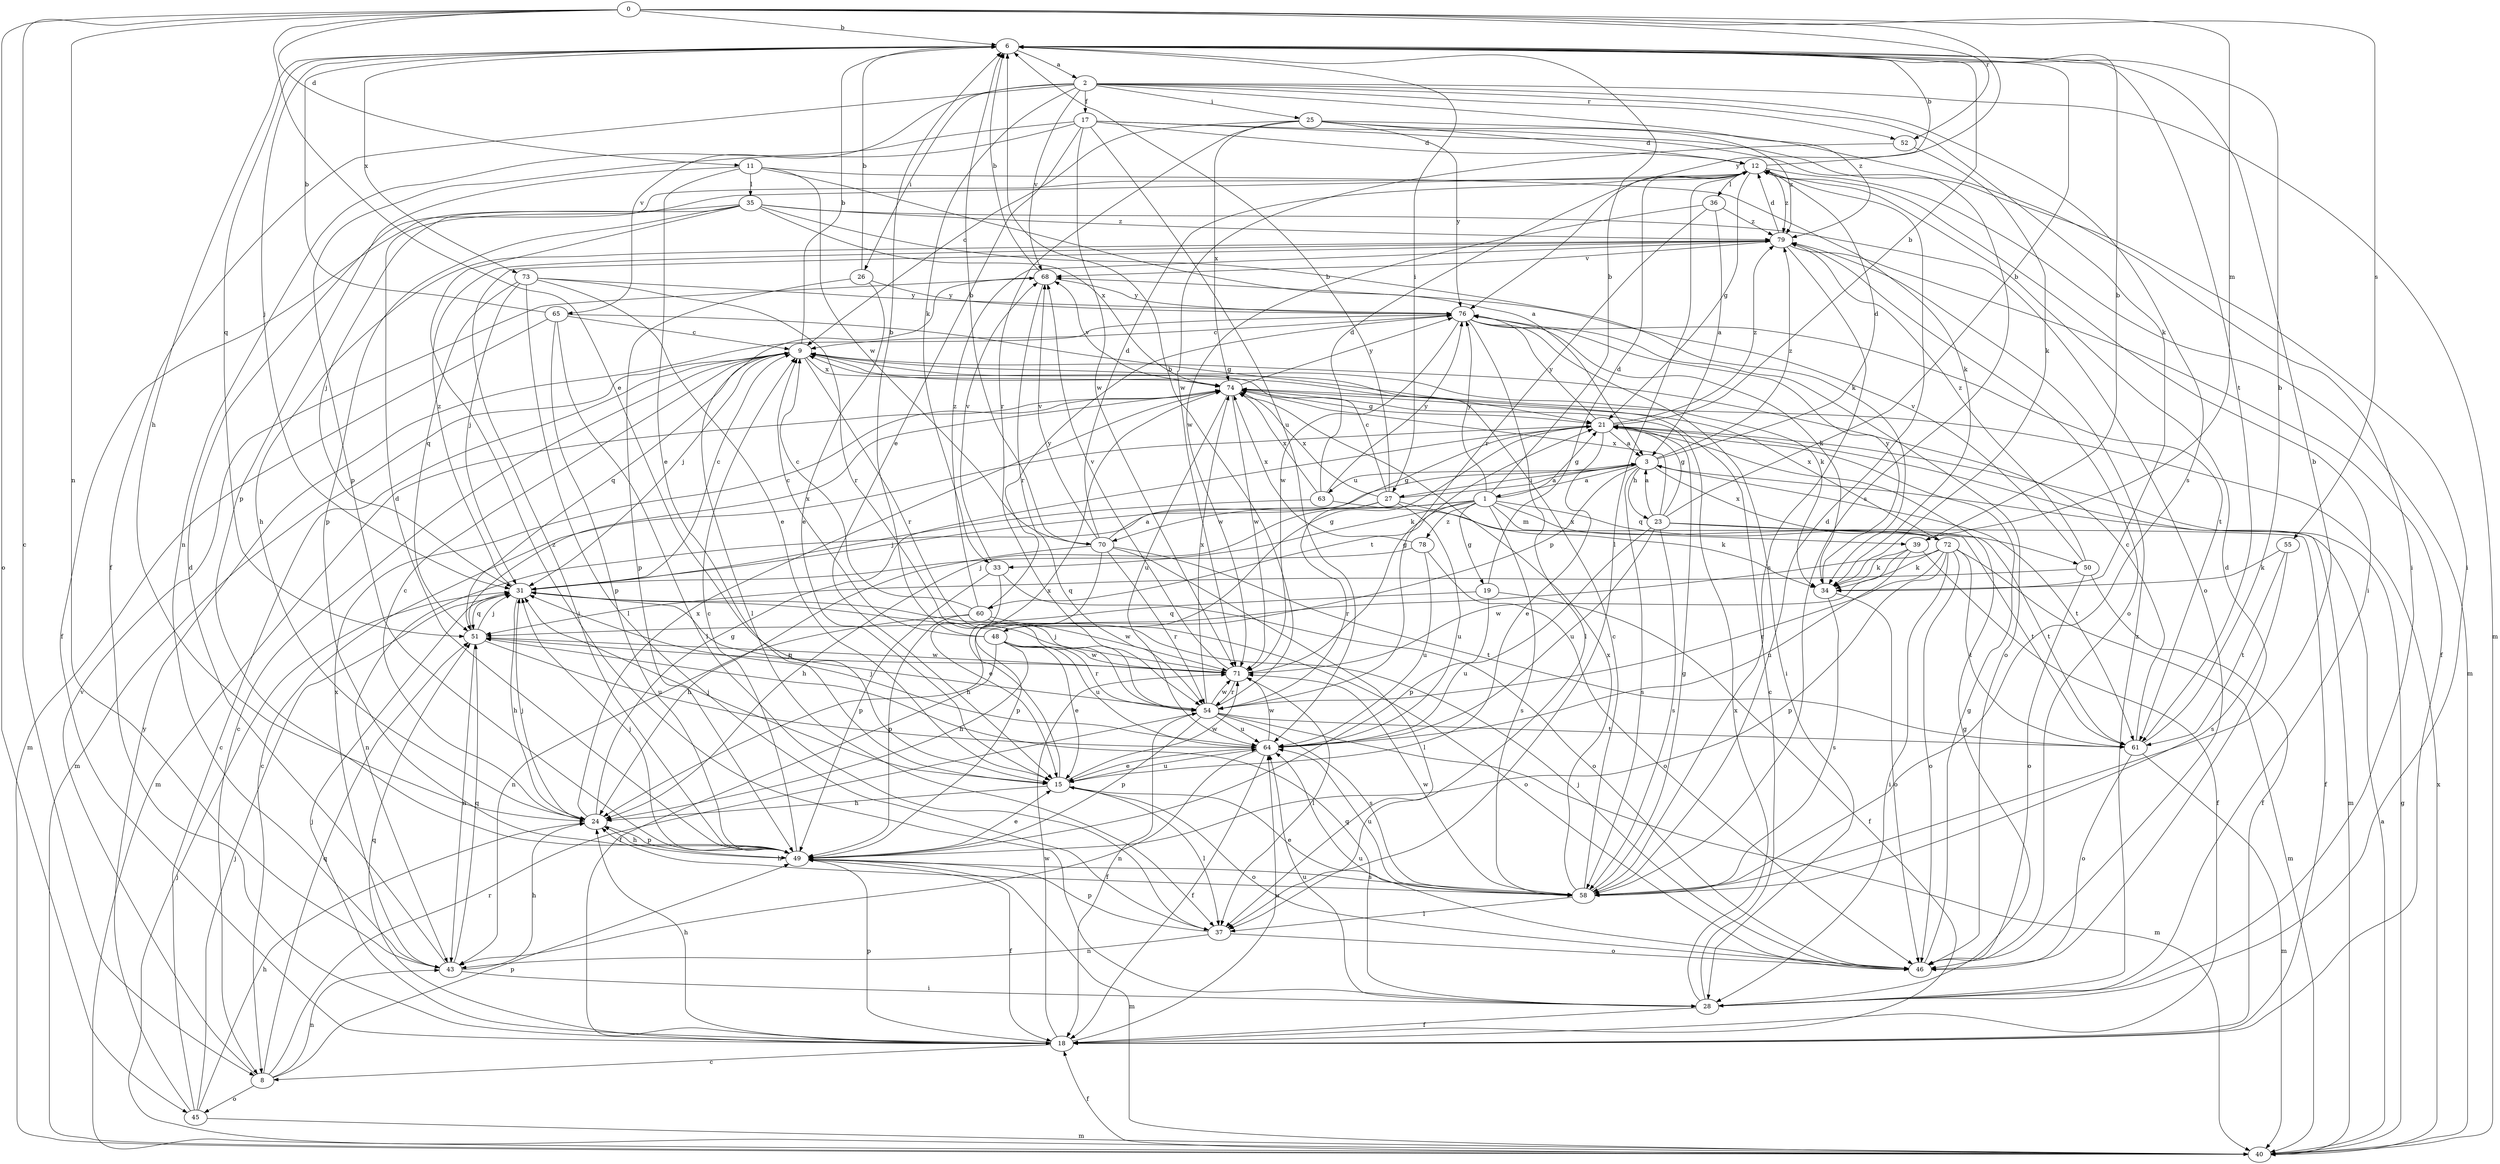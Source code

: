strict digraph  {
0;
1;
2;
3;
6;
8;
9;
11;
12;
15;
17;
18;
19;
21;
23;
24;
25;
26;
27;
28;
31;
33;
34;
35;
36;
37;
39;
40;
43;
45;
46;
48;
49;
50;
51;
52;
54;
55;
58;
60;
61;
63;
64;
65;
68;
70;
71;
72;
73;
74;
76;
78;
79;
0 -> 6  [label=b];
0 -> 8  [label=c];
0 -> 11  [label=d];
0 -> 15  [label=e];
0 -> 39  [label=m];
0 -> 43  [label=n];
0 -> 45  [label=o];
0 -> 52  [label=r];
0 -> 55  [label=s];
0 -> 76  [label=y];
1 -> 6  [label=b];
1 -> 19  [label=g];
1 -> 21  [label=g];
1 -> 33  [label=k];
1 -> 39  [label=m];
1 -> 43  [label=n];
1 -> 50  [label=q];
1 -> 58  [label=s];
1 -> 60  [label=t];
1 -> 70  [label=w];
1 -> 72  [label=x];
1 -> 76  [label=y];
1 -> 78  [label=z];
2 -> 17  [label=f];
2 -> 18  [label=f];
2 -> 25  [label=i];
2 -> 26  [label=i];
2 -> 33  [label=k];
2 -> 34  [label=k];
2 -> 40  [label=m];
2 -> 52  [label=r];
2 -> 58  [label=s];
2 -> 65  [label=v];
2 -> 68  [label=v];
2 -> 79  [label=z];
3 -> 1  [label=a];
3 -> 12  [label=d];
3 -> 23  [label=h];
3 -> 27  [label=i];
3 -> 48  [label=p];
3 -> 58  [label=s];
3 -> 61  [label=t];
3 -> 63  [label=u];
3 -> 72  [label=x];
3 -> 79  [label=z];
6 -> 2  [label=a];
6 -> 24  [label=h];
6 -> 27  [label=i];
6 -> 31  [label=j];
6 -> 51  [label=q];
6 -> 61  [label=t];
6 -> 73  [label=x];
8 -> 43  [label=n];
8 -> 45  [label=o];
8 -> 49  [label=p];
8 -> 51  [label=q];
8 -> 54  [label=r];
8 -> 68  [label=v];
9 -> 6  [label=b];
9 -> 8  [label=c];
9 -> 31  [label=j];
9 -> 34  [label=k];
9 -> 40  [label=m];
9 -> 51  [label=q];
9 -> 54  [label=r];
9 -> 74  [label=x];
11 -> 3  [label=a];
11 -> 15  [label=e];
11 -> 34  [label=k];
11 -> 35  [label=l];
11 -> 49  [label=p];
11 -> 70  [label=w];
12 -> 6  [label=b];
12 -> 21  [label=g];
12 -> 28  [label=i];
12 -> 36  [label=l];
12 -> 37  [label=l];
12 -> 40  [label=m];
12 -> 79  [label=z];
15 -> 24  [label=h];
15 -> 31  [label=j];
15 -> 37  [label=l];
15 -> 46  [label=o];
15 -> 64  [label=u];
15 -> 71  [label=w];
15 -> 74  [label=x];
17 -> 12  [label=d];
17 -> 15  [label=e];
17 -> 28  [label=i];
17 -> 43  [label=n];
17 -> 49  [label=p];
17 -> 58  [label=s];
17 -> 64  [label=u];
17 -> 71  [label=w];
18 -> 8  [label=c];
18 -> 24  [label=h];
18 -> 31  [label=j];
18 -> 49  [label=p];
18 -> 51  [label=q];
18 -> 64  [label=u];
18 -> 71  [label=w];
19 -> 12  [label=d];
19 -> 18  [label=f];
19 -> 51  [label=q];
19 -> 64  [label=u];
21 -> 3  [label=a];
21 -> 6  [label=b];
21 -> 8  [label=c];
21 -> 15  [label=e];
21 -> 40  [label=m];
21 -> 76  [label=y];
21 -> 79  [label=z];
23 -> 3  [label=a];
23 -> 6  [label=b];
23 -> 18  [label=f];
23 -> 21  [label=g];
23 -> 49  [label=p];
23 -> 58  [label=s];
23 -> 61  [label=t];
23 -> 64  [label=u];
23 -> 74  [label=x];
24 -> 9  [label=c];
24 -> 21  [label=g];
24 -> 31  [label=j];
24 -> 49  [label=p];
24 -> 74  [label=x];
25 -> 9  [label=c];
25 -> 12  [label=d];
25 -> 28  [label=i];
25 -> 54  [label=r];
25 -> 74  [label=x];
25 -> 76  [label=y];
25 -> 79  [label=z];
26 -> 6  [label=b];
26 -> 15  [label=e];
26 -> 49  [label=p];
26 -> 76  [label=y];
27 -> 3  [label=a];
27 -> 6  [label=b];
27 -> 9  [label=c];
27 -> 24  [label=h];
27 -> 34  [label=k];
27 -> 54  [label=r];
27 -> 64  [label=u];
27 -> 74  [label=x];
28 -> 9  [label=c];
28 -> 18  [label=f];
28 -> 21  [label=g];
28 -> 51  [label=q];
28 -> 64  [label=u];
28 -> 74  [label=x];
28 -> 79  [label=z];
31 -> 3  [label=a];
31 -> 9  [label=c];
31 -> 24  [label=h];
31 -> 51  [label=q];
31 -> 79  [label=z];
33 -> 15  [label=e];
33 -> 46  [label=o];
33 -> 49  [label=p];
33 -> 68  [label=v];
34 -> 46  [label=o];
34 -> 58  [label=s];
34 -> 76  [label=y];
35 -> 18  [label=f];
35 -> 28  [label=i];
35 -> 31  [label=j];
35 -> 34  [label=k];
35 -> 46  [label=o];
35 -> 49  [label=p];
35 -> 74  [label=x];
35 -> 79  [label=z];
36 -> 3  [label=a];
36 -> 54  [label=r];
36 -> 71  [label=w];
36 -> 79  [label=z];
37 -> 43  [label=n];
37 -> 46  [label=o];
37 -> 49  [label=p];
39 -> 6  [label=b];
39 -> 18  [label=f];
39 -> 34  [label=k];
39 -> 64  [label=u];
39 -> 71  [label=w];
40 -> 3  [label=a];
40 -> 18  [label=f];
40 -> 21  [label=g];
40 -> 31  [label=j];
40 -> 74  [label=x];
43 -> 12  [label=d];
43 -> 24  [label=h];
43 -> 28  [label=i];
43 -> 51  [label=q];
43 -> 74  [label=x];
45 -> 9  [label=c];
45 -> 24  [label=h];
45 -> 31  [label=j];
45 -> 40  [label=m];
45 -> 76  [label=y];
46 -> 12  [label=d];
46 -> 21  [label=g];
46 -> 31  [label=j];
46 -> 64  [label=u];
48 -> 6  [label=b];
48 -> 9  [label=c];
48 -> 15  [label=e];
48 -> 18  [label=f];
48 -> 21  [label=g];
48 -> 24  [label=h];
48 -> 54  [label=r];
48 -> 64  [label=u];
48 -> 71  [label=w];
49 -> 9  [label=c];
49 -> 12  [label=d];
49 -> 15  [label=e];
49 -> 18  [label=f];
49 -> 24  [label=h];
49 -> 31  [label=j];
49 -> 40  [label=m];
49 -> 58  [label=s];
49 -> 79  [label=z];
50 -> 18  [label=f];
50 -> 46  [label=o];
50 -> 51  [label=q];
50 -> 68  [label=v];
50 -> 79  [label=z];
51 -> 31  [label=j];
51 -> 43  [label=n];
51 -> 64  [label=u];
51 -> 71  [label=w];
51 -> 74  [label=x];
52 -> 34  [label=k];
52 -> 71  [label=w];
54 -> 6  [label=b];
54 -> 18  [label=f];
54 -> 31  [label=j];
54 -> 40  [label=m];
54 -> 49  [label=p];
54 -> 58  [label=s];
54 -> 61  [label=t];
54 -> 64  [label=u];
54 -> 71  [label=w];
54 -> 74  [label=x];
55 -> 34  [label=k];
55 -> 58  [label=s];
55 -> 61  [label=t];
58 -> 6  [label=b];
58 -> 9  [label=c];
58 -> 12  [label=d];
58 -> 15  [label=e];
58 -> 21  [label=g];
58 -> 24  [label=h];
58 -> 37  [label=l];
58 -> 64  [label=u];
58 -> 71  [label=w];
58 -> 74  [label=x];
60 -> 9  [label=c];
60 -> 43  [label=n];
60 -> 46  [label=o];
60 -> 49  [label=p];
60 -> 71  [label=w];
60 -> 76  [label=y];
60 -> 79  [label=z];
61 -> 6  [label=b];
61 -> 9  [label=c];
61 -> 40  [label=m];
61 -> 46  [label=o];
63 -> 12  [label=d];
63 -> 31  [label=j];
63 -> 61  [label=t];
63 -> 74  [label=x];
63 -> 76  [label=y];
64 -> 15  [label=e];
64 -> 18  [label=f];
64 -> 31  [label=j];
64 -> 43  [label=n];
64 -> 71  [label=w];
65 -> 6  [label=b];
65 -> 9  [label=c];
65 -> 21  [label=g];
65 -> 37  [label=l];
65 -> 40  [label=m];
65 -> 49  [label=p];
68 -> 6  [label=b];
68 -> 37  [label=l];
68 -> 54  [label=r];
68 -> 76  [label=y];
70 -> 6  [label=b];
70 -> 12  [label=d];
70 -> 21  [label=g];
70 -> 24  [label=h];
70 -> 37  [label=l];
70 -> 49  [label=p];
70 -> 54  [label=r];
70 -> 61  [label=t];
70 -> 68  [label=v];
71 -> 21  [label=g];
71 -> 31  [label=j];
71 -> 37  [label=l];
71 -> 51  [label=q];
71 -> 54  [label=r];
71 -> 68  [label=v];
72 -> 24  [label=h];
72 -> 28  [label=i];
72 -> 34  [label=k];
72 -> 40  [label=m];
72 -> 46  [label=o];
72 -> 49  [label=p];
72 -> 54  [label=r];
72 -> 61  [label=t];
72 -> 74  [label=x];
73 -> 15  [label=e];
73 -> 31  [label=j];
73 -> 37  [label=l];
73 -> 51  [label=q];
73 -> 54  [label=r];
73 -> 76  [label=y];
74 -> 21  [label=g];
74 -> 40  [label=m];
74 -> 64  [label=u];
74 -> 68  [label=v];
74 -> 71  [label=w];
74 -> 76  [label=y];
76 -> 9  [label=c];
76 -> 28  [label=i];
76 -> 34  [label=k];
76 -> 37  [label=l];
76 -> 46  [label=o];
76 -> 61  [label=t];
76 -> 71  [label=w];
78 -> 31  [label=j];
78 -> 46  [label=o];
78 -> 64  [label=u];
78 -> 74  [label=x];
79 -> 12  [label=d];
79 -> 18  [label=f];
79 -> 24  [label=h];
79 -> 46  [label=o];
79 -> 58  [label=s];
79 -> 68  [label=v];
}
